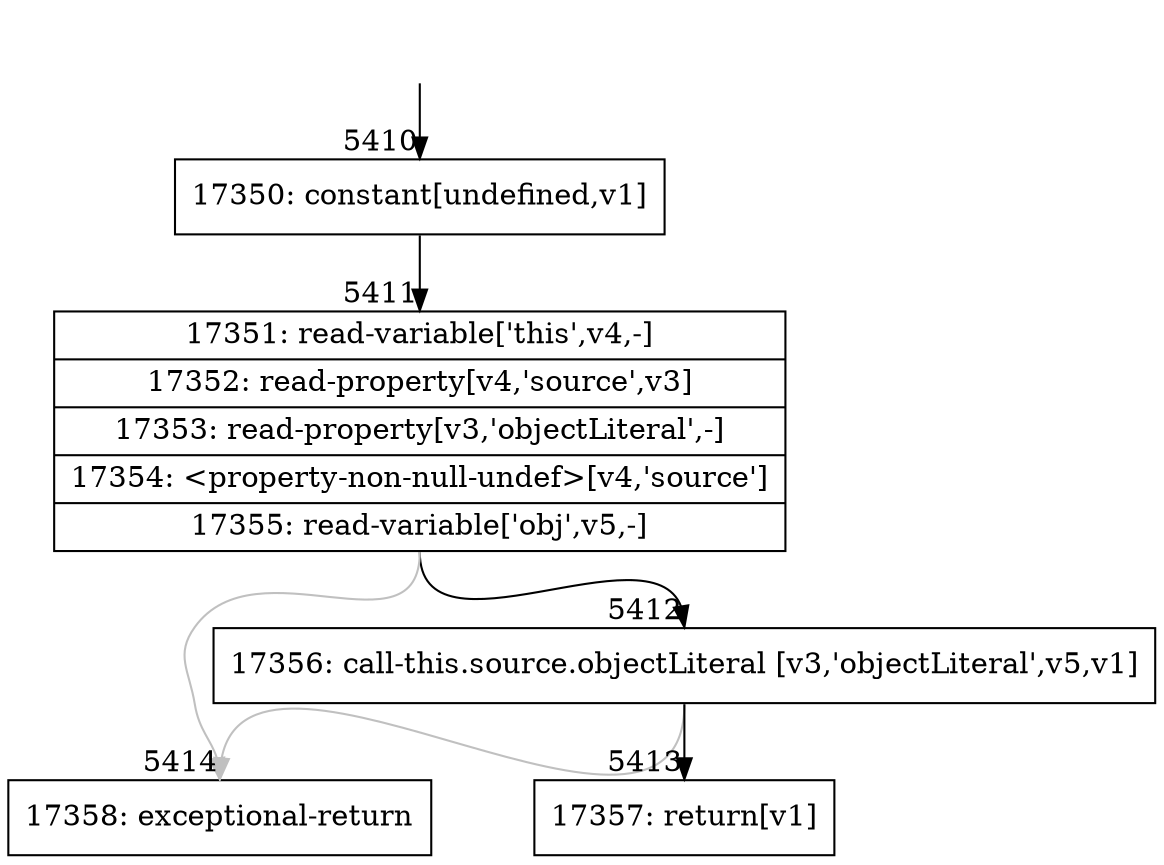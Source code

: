 digraph {
rankdir="TD"
BB_entry259[shape=none,label=""];
BB_entry259 -> BB5410 [tailport=s, headport=n, headlabel="    5410"]
BB5410 [shape=record label="{17350: constant[undefined,v1]}" ] 
BB5410 -> BB5411 [tailport=s, headport=n, headlabel="      5411"]
BB5411 [shape=record label="{17351: read-variable['this',v4,-]|17352: read-property[v4,'source',v3]|17353: read-property[v3,'objectLiteral',-]|17354: \<property-non-null-undef\>[v4,'source']|17355: read-variable['obj',v5,-]}" ] 
BB5411 -> BB5412 [tailport=s, headport=n, headlabel="      5412"]
BB5411 -> BB5414 [tailport=s, headport=n, color=gray, headlabel="      5414"]
BB5412 [shape=record label="{17356: call-this.source.objectLiteral [v3,'objectLiteral',v5,v1]}" ] 
BB5412 -> BB5413 [tailport=s, headport=n, headlabel="      5413"]
BB5412 -> BB5414 [tailport=s, headport=n, color=gray]
BB5413 [shape=record label="{17357: return[v1]}" ] 
BB5414 [shape=record label="{17358: exceptional-return}" ] 
//#$~ 3534
}
